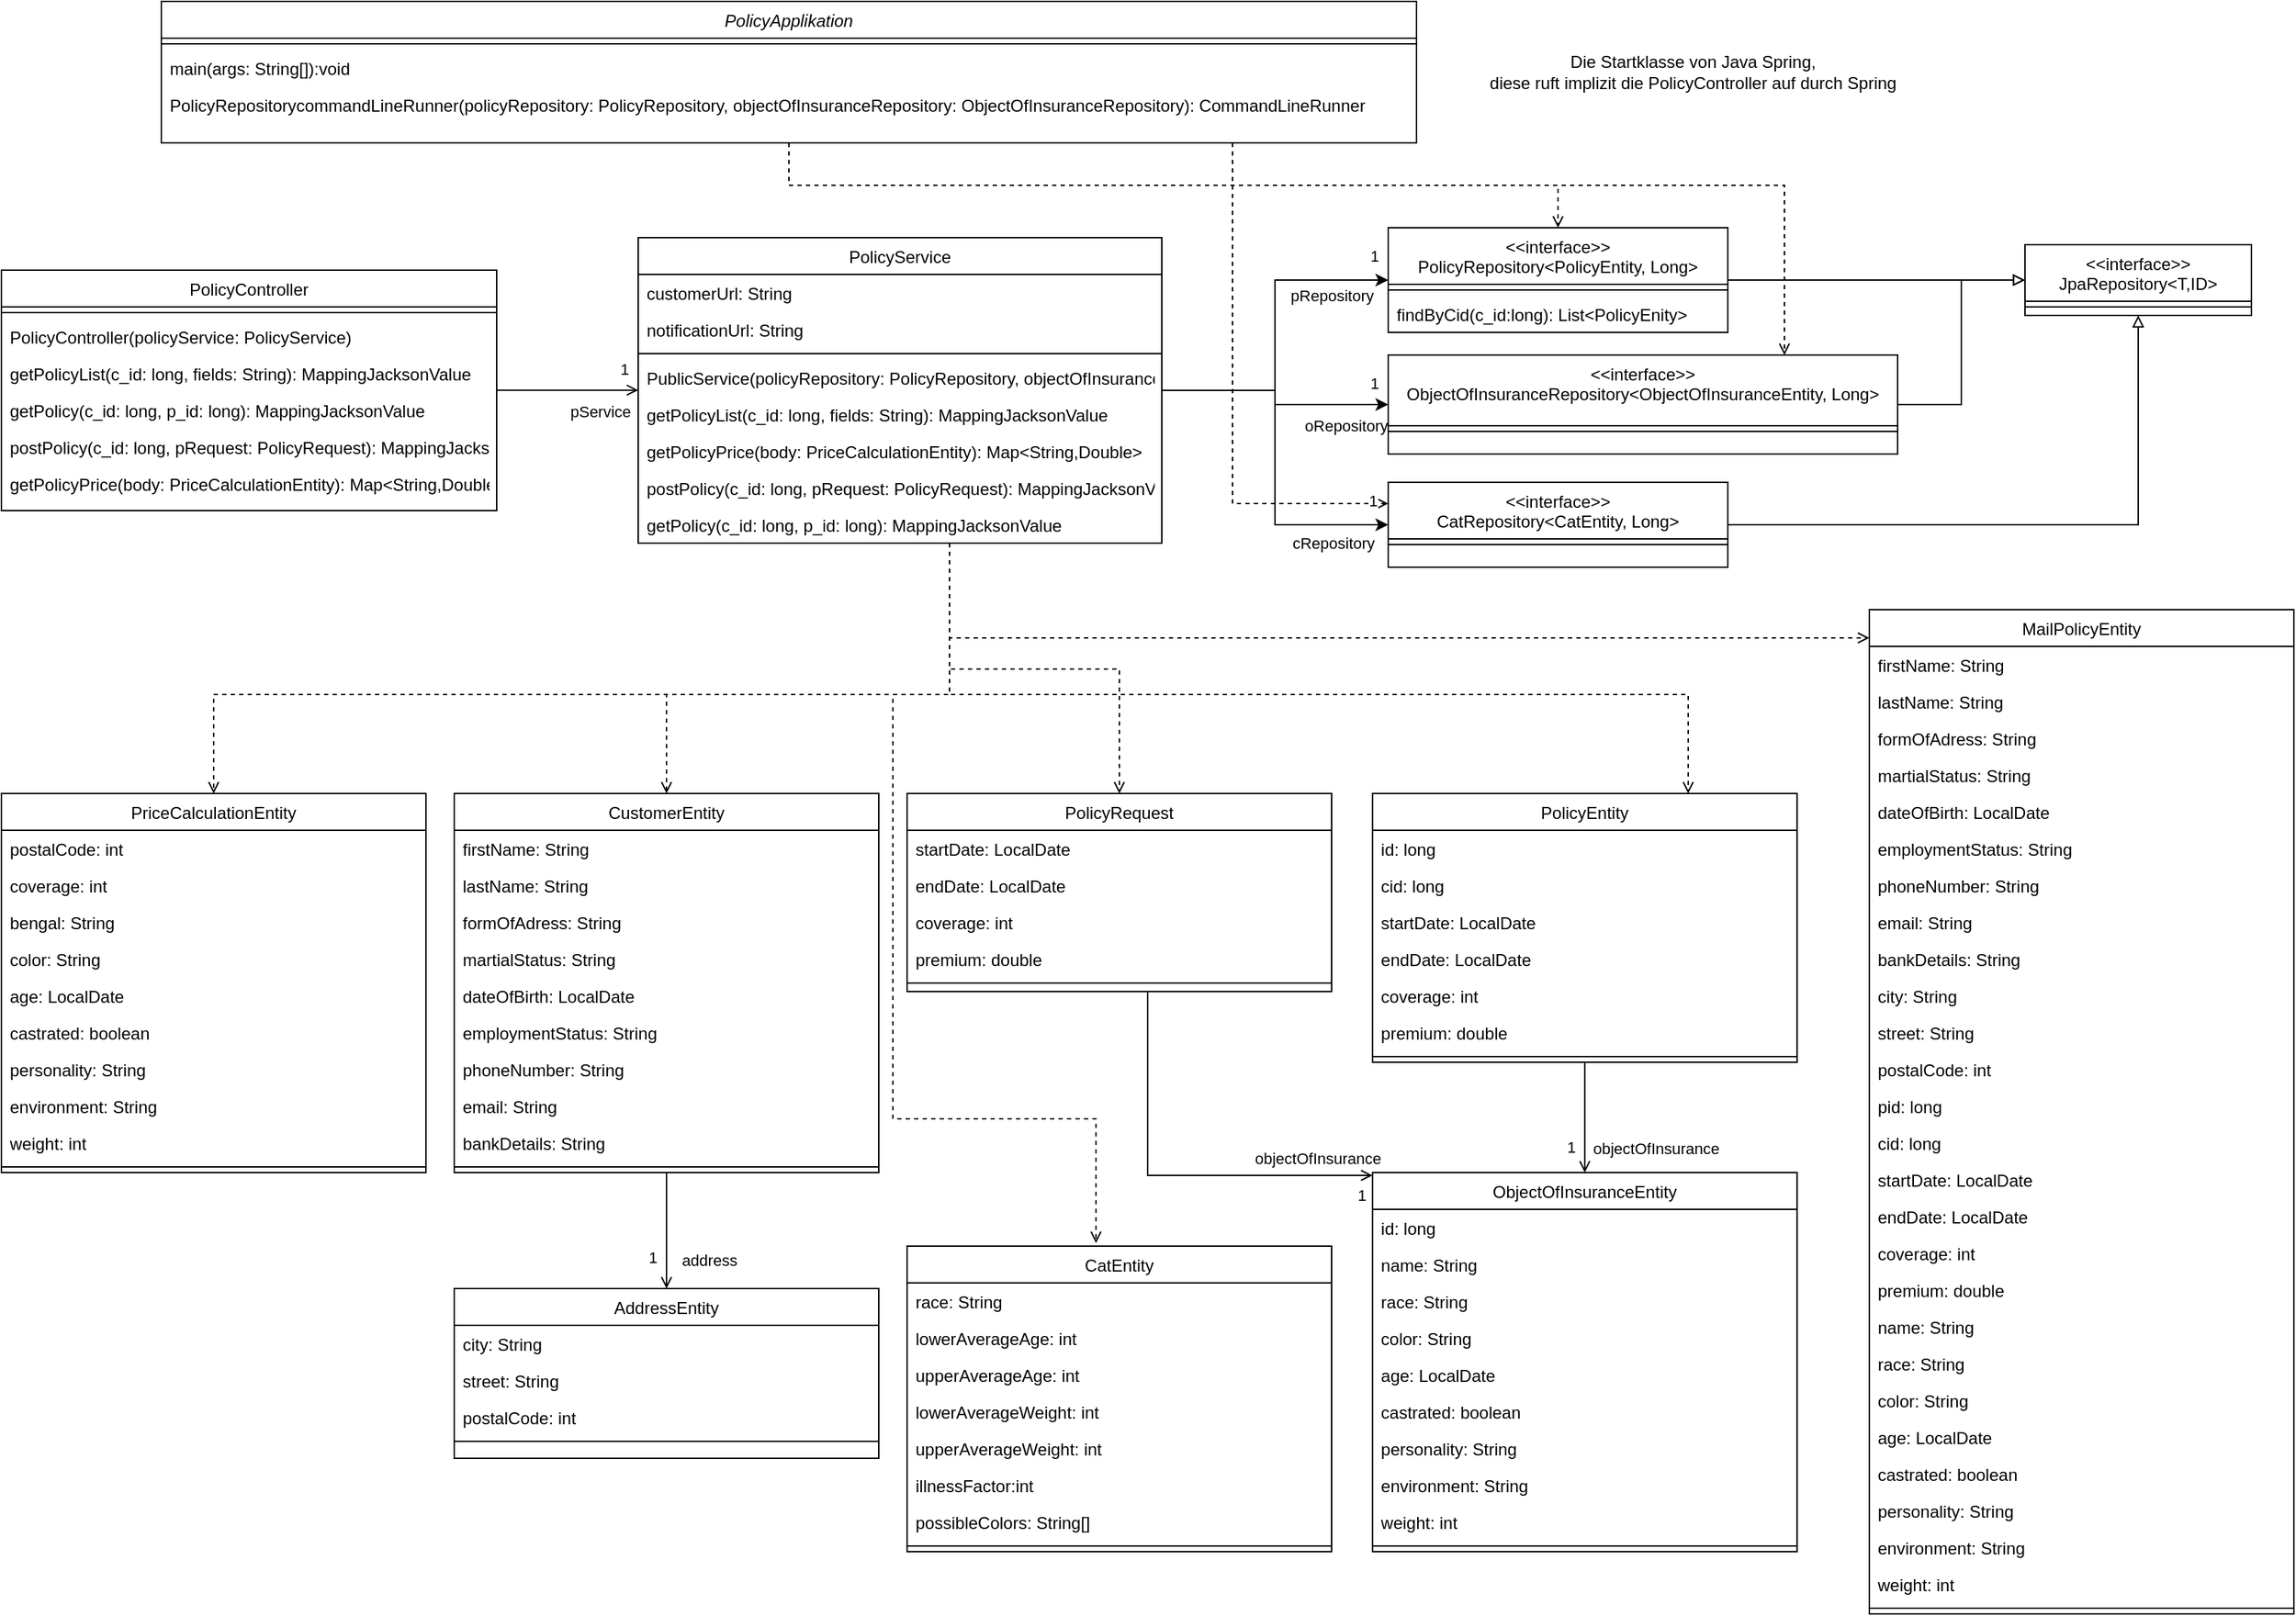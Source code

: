 <mxfile version="20.8.10" type="device"><diagram id="C5RBs43oDa-KdzZeNtuy" name="Page-1"><mxGraphModel dx="1717" dy="985" grid="1" gridSize="10" guides="1" tooltips="1" connect="1" arrows="1" fold="1" page="1" pageScale="1" pageWidth="827" pageHeight="1169" math="0" shadow="0"><root><mxCell id="WIyWlLk6GJQsqaUBKTNV-0"/><mxCell id="WIyWlLk6GJQsqaUBKTNV-1" parent="WIyWlLk6GJQsqaUBKTNV-0"/><mxCell id="p7qzzRxQOkhRnO4udf_u-164" style="edgeStyle=orthogonalEdgeStyle;rounded=0;orthogonalLoop=1;jettySize=auto;html=1;dashed=1;endArrow=open;endFill=0;" parent="WIyWlLk6GJQsqaUBKTNV-1" source="zkfFHV4jXpPFQw0GAbJ--0" target="p7qzzRxQOkhRnO4udf_u-22" edge="1"><mxGeometry relative="1" as="geometry"/></mxCell><mxCell id="p7qzzRxQOkhRnO4udf_u-165" style="edgeStyle=orthogonalEdgeStyle;rounded=0;orthogonalLoop=1;jettySize=auto;html=1;dashed=1;endArrow=open;endFill=0;" parent="WIyWlLk6GJQsqaUBKTNV-1" source="zkfFHV4jXpPFQw0GAbJ--0" target="p7qzzRxQOkhRnO4udf_u-16" edge="1"><mxGeometry relative="1" as="geometry"><Array as="points"><mxPoint x="567" y="150"/><mxPoint x="1270" y="150"/></Array></mxGeometry></mxCell><mxCell id="x8ETpZdFApsxFuRGsJkU-20" style="edgeStyle=orthogonalEdgeStyle;rounded=0;orthogonalLoop=1;jettySize=auto;html=1;entryX=0;entryY=0.25;entryDx=0;entryDy=0;dashed=1;endArrow=open;endFill=0;" edge="1" parent="WIyWlLk6GJQsqaUBKTNV-1" source="zkfFHV4jXpPFQw0GAbJ--0" target="x8ETpZdFApsxFuRGsJkU-0"><mxGeometry relative="1" as="geometry"><Array as="points"><mxPoint x="880" y="375"/></Array></mxGeometry></mxCell><mxCell id="zkfFHV4jXpPFQw0GAbJ--0" value="PolicyApplikation" style="swimlane;fontStyle=2;align=center;verticalAlign=top;childLayout=stackLayout;horizontal=1;startSize=26;horizontalStack=0;resizeParent=1;resizeLast=0;collapsible=1;marginBottom=0;rounded=0;shadow=0;strokeWidth=1;" parent="WIyWlLk6GJQsqaUBKTNV-1" vertex="1"><mxGeometry x="123" y="20" width="887" height="100" as="geometry"><mxRectangle x="230" y="140" width="160" height="26" as="alternateBounds"/></mxGeometry></mxCell><mxCell id="zkfFHV4jXpPFQw0GAbJ--4" value="" style="line;html=1;strokeWidth=1;align=left;verticalAlign=middle;spacingTop=-1;spacingLeft=3;spacingRight=3;rotatable=0;labelPosition=right;points=[];portConstraint=eastwest;" parent="zkfFHV4jXpPFQw0GAbJ--0" vertex="1"><mxGeometry y="26" width="887" height="8" as="geometry"/></mxCell><mxCell id="zkfFHV4jXpPFQw0GAbJ--5" value="main(args: String[]):void" style="text;align=left;verticalAlign=top;spacingLeft=4;spacingRight=4;overflow=hidden;rotatable=0;points=[[0,0.5],[1,0.5]];portConstraint=eastwest;" parent="zkfFHV4jXpPFQw0GAbJ--0" vertex="1"><mxGeometry y="34" width="887" height="26" as="geometry"/></mxCell><mxCell id="p7qzzRxQOkhRnO4udf_u-0" value="PolicyRepositorycommandLineRunner(policyRepository: PolicyRepository, objectOfInsuranceRepository: ObjectOfInsuranceRepository): CommandLineRunner" style="text;align=left;verticalAlign=top;spacingLeft=4;spacingRight=4;overflow=hidden;rotatable=0;points=[[0,0.5],[1,0.5]];portConstraint=eastwest;" parent="zkfFHV4jXpPFQw0GAbJ--0" vertex="1"><mxGeometry y="60" width="887" height="26" as="geometry"/></mxCell><mxCell id="p7qzzRxQOkhRnO4udf_u-10" style="edgeStyle=orthogonalEdgeStyle;rounded=0;orthogonalLoop=1;jettySize=auto;html=1;entryX=0;entryY=0.5;entryDx=0;entryDy=0;endArrow=open;endFill=0;" parent="WIyWlLk6GJQsqaUBKTNV-1" edge="1"><mxGeometry relative="1" as="geometry"><mxPoint x="360" y="294.86" as="sourcePoint"/><mxPoint x="460" y="294.86" as="targetPoint"/></mxGeometry></mxCell><mxCell id="p7qzzRxQOkhRnO4udf_u-11" value="1" style="edgeLabel;html=1;align=center;verticalAlign=middle;resizable=0;points=[];" parent="p7qzzRxQOkhRnO4udf_u-10" vertex="1" connectable="0"><mxGeometry x="0.76" y="1" relative="1" as="geometry"><mxPoint x="2" y="-14" as="offset"/></mxGeometry></mxCell><mxCell id="p7qzzRxQOkhRnO4udf_u-13" value="pService" style="edgeLabel;html=1;align=center;verticalAlign=middle;resizable=0;points=[];" parent="p7qzzRxQOkhRnO4udf_u-10" vertex="1" connectable="0"><mxGeometry x="-0.19" y="2" relative="1" as="geometry"><mxPoint x="32" y="17" as="offset"/></mxGeometry></mxCell><mxCell id="zkfFHV4jXpPFQw0GAbJ--17" value="PolicyController" style="swimlane;fontStyle=0;align=center;verticalAlign=top;childLayout=stackLayout;horizontal=1;startSize=26;horizontalStack=0;resizeParent=1;resizeLast=0;collapsible=1;marginBottom=0;rounded=0;shadow=0;strokeWidth=1;" parent="WIyWlLk6GJQsqaUBKTNV-1" vertex="1"><mxGeometry x="10" y="210" width="350" height="170" as="geometry"><mxRectangle x="550" y="140" width="160" height="26" as="alternateBounds"/></mxGeometry></mxCell><mxCell id="zkfFHV4jXpPFQw0GAbJ--23" value="" style="line;html=1;strokeWidth=1;align=left;verticalAlign=middle;spacingTop=-1;spacingLeft=3;spacingRight=3;rotatable=0;labelPosition=right;points=[];portConstraint=eastwest;" parent="zkfFHV4jXpPFQw0GAbJ--17" vertex="1"><mxGeometry y="26" width="350" height="8" as="geometry"/></mxCell><mxCell id="zkfFHV4jXpPFQw0GAbJ--24" value="PolicyController(policyService: PolicyService)" style="text;align=left;verticalAlign=top;spacingLeft=4;spacingRight=4;overflow=hidden;rotatable=0;points=[[0,0.5],[1,0.5]];portConstraint=eastwest;" parent="zkfFHV4jXpPFQw0GAbJ--17" vertex="1"><mxGeometry y="34" width="350" height="26" as="geometry"/></mxCell><mxCell id="zkfFHV4jXpPFQw0GAbJ--25" value="getPolicyList(c_id: long, fields: String): MappingJacksonValue" style="text;align=left;verticalAlign=top;spacingLeft=4;spacingRight=4;overflow=hidden;rotatable=0;points=[[0,0.5],[1,0.5]];portConstraint=eastwest;" parent="zkfFHV4jXpPFQw0GAbJ--17" vertex="1"><mxGeometry y="60" width="350" height="26" as="geometry"/></mxCell><mxCell id="p7qzzRxQOkhRnO4udf_u-7" value="getPolicy(c_id: long, p_id: long): MappingJacksonValue" style="text;align=left;verticalAlign=top;spacingLeft=4;spacingRight=4;overflow=hidden;rotatable=0;points=[[0,0.5],[1,0.5]];portConstraint=eastwest;" parent="zkfFHV4jXpPFQw0GAbJ--17" vertex="1"><mxGeometry y="86" width="350" height="26" as="geometry"/></mxCell><mxCell id="p7qzzRxQOkhRnO4udf_u-8" value="postPolicy(c_id: long, pRequest: PolicyRequest): MappingJacksonValue" style="text;align=left;verticalAlign=top;spacingLeft=4;spacingRight=4;overflow=hidden;rotatable=0;points=[[0,0.5],[1,0.5]];portConstraint=eastwest;" parent="zkfFHV4jXpPFQw0GAbJ--17" vertex="1"><mxGeometry y="112" width="350" height="26" as="geometry"/></mxCell><mxCell id="p7qzzRxQOkhRnO4udf_u-9" value="getPolicyPrice(body: PriceCalculationEntity): Map&lt;String,Double&gt;" style="text;align=left;verticalAlign=top;spacingLeft=4;spacingRight=4;overflow=hidden;rotatable=0;points=[[0,0.5],[1,0.5]];portConstraint=eastwest;" parent="zkfFHV4jXpPFQw0GAbJ--17" vertex="1"><mxGeometry y="138" width="350" height="26" as="geometry"/></mxCell><mxCell id="p7qzzRxQOkhRnO4udf_u-1" value="Die Startklasse von Java Spring, &lt;br&gt;diese ruft implizit die PolicyController auf durch Spring&lt;br&gt;" style="text;html=1;align=center;verticalAlign=middle;resizable=0;points=[];autosize=1;strokeColor=none;fillColor=none;" parent="WIyWlLk6GJQsqaUBKTNV-1" vertex="1"><mxGeometry x="1050" y="50" width="310" height="40" as="geometry"/></mxCell><mxCell id="p7qzzRxQOkhRnO4udf_u-29" style="edgeStyle=orthogonalEdgeStyle;rounded=0;orthogonalLoop=1;jettySize=auto;html=1;" parent="WIyWlLk6GJQsqaUBKTNV-1" source="p7qzzRxQOkhRnO4udf_u-2" target="p7qzzRxQOkhRnO4udf_u-16" edge="1"><mxGeometry relative="1" as="geometry"/></mxCell><mxCell id="p7qzzRxQOkhRnO4udf_u-35" value="oRepository" style="edgeLabel;html=1;align=center;verticalAlign=middle;resizable=0;points=[];" parent="p7qzzRxQOkhRnO4udf_u-29" vertex="1" connectable="0"><mxGeometry x="0.409" y="1" relative="1" as="geometry"><mxPoint x="20" y="16" as="offset"/></mxGeometry></mxCell><mxCell id="p7qzzRxQOkhRnO4udf_u-36" value="1" style="edgeLabel;html=1;align=center;verticalAlign=middle;resizable=0;points=[];" parent="p7qzzRxQOkhRnO4udf_u-29" vertex="1" connectable="0"><mxGeometry x="0.691" y="2" relative="1" as="geometry"><mxPoint x="16" y="-13" as="offset"/></mxGeometry></mxCell><mxCell id="p7qzzRxQOkhRnO4udf_u-155" style="edgeStyle=orthogonalEdgeStyle;rounded=0;orthogonalLoop=1;jettySize=auto;html=1;endArrow=open;endFill=0;dashed=1;" parent="WIyWlLk6GJQsqaUBKTNV-1" source="p7qzzRxQOkhRnO4udf_u-2" target="p7qzzRxQOkhRnO4udf_u-130" edge="1"><mxGeometry relative="1" as="geometry"><Array as="points"><mxPoint x="680" y="510"/><mxPoint x="160" y="510"/></Array><mxPoint x="680" y="443" as="sourcePoint"/></mxGeometry></mxCell><mxCell id="p7qzzRxQOkhRnO4udf_u-156" style="edgeStyle=orthogonalEdgeStyle;rounded=0;orthogonalLoop=1;jettySize=auto;html=1;dashed=1;endArrow=open;endFill=0;" parent="WIyWlLk6GJQsqaUBKTNV-1" source="p7qzzRxQOkhRnO4udf_u-2" target="p7qzzRxQOkhRnO4udf_u-57" edge="1"><mxGeometry relative="1" as="geometry"><mxPoint x="645" y="443" as="sourcePoint"/><Array as="points"><mxPoint x="680" y="510"/><mxPoint x="480" y="510"/></Array></mxGeometry></mxCell><mxCell id="p7qzzRxQOkhRnO4udf_u-157" style="edgeStyle=orthogonalEdgeStyle;rounded=0;orthogonalLoop=1;jettySize=auto;html=1;dashed=1;endArrow=open;endFill=0;" parent="WIyWlLk6GJQsqaUBKTNV-1" source="p7qzzRxQOkhRnO4udf_u-2" target="p7qzzRxQOkhRnO4udf_u-119" edge="1"><mxGeometry relative="1" as="geometry"><mxPoint x="645" y="443" as="sourcePoint"/><Array as="points"><mxPoint x="680" y="492"/><mxPoint x="800" y="492"/></Array></mxGeometry></mxCell><mxCell id="p7qzzRxQOkhRnO4udf_u-158" style="edgeStyle=orthogonalEdgeStyle;rounded=0;orthogonalLoop=1;jettySize=auto;html=1;dashed=1;endArrow=open;endFill=0;" parent="WIyWlLk6GJQsqaUBKTNV-1" source="p7qzzRxQOkhRnO4udf_u-2" target="p7qzzRxQOkhRnO4udf_u-104" edge="1"><mxGeometry relative="1" as="geometry"><Array as="points"><mxPoint x="680" y="510"/><mxPoint x="1202" y="510"/></Array><mxPoint x="680" y="443" as="sourcePoint"/></mxGeometry></mxCell><mxCell id="p7qzzRxQOkhRnO4udf_u-159" style="edgeStyle=orthogonalEdgeStyle;rounded=0;orthogonalLoop=1;jettySize=auto;html=1;dashed=1;endArrow=open;endFill=0;" parent="WIyWlLk6GJQsqaUBKTNV-1" source="p7qzzRxQOkhRnO4udf_u-2" target="p7qzzRxQOkhRnO4udf_u-72" edge="1"><mxGeometry relative="1" as="geometry"><Array as="points"><mxPoint x="680" y="470"/></Array><mxPoint x="680" y="443" as="sourcePoint"/></mxGeometry></mxCell><mxCell id="x8ETpZdFApsxFuRGsJkU-3" style="edgeStyle=orthogonalEdgeStyle;rounded=0;orthogonalLoop=1;jettySize=auto;html=1;" edge="1" parent="WIyWlLk6GJQsqaUBKTNV-1" source="p7qzzRxQOkhRnO4udf_u-2" target="x8ETpZdFApsxFuRGsJkU-0"><mxGeometry relative="1" as="geometry"/></mxCell><mxCell id="x8ETpZdFApsxFuRGsJkU-4" value="1" style="edgeLabel;html=1;align=center;verticalAlign=middle;resizable=0;points=[];" vertex="1" connectable="0" parent="x8ETpZdFApsxFuRGsJkU-3"><mxGeometry x="0.859" y="1" relative="1" as="geometry"><mxPoint x="7" y="-16" as="offset"/></mxGeometry></mxCell><mxCell id="x8ETpZdFApsxFuRGsJkU-5" value="cRepository" style="edgeLabel;html=1;align=center;verticalAlign=middle;resizable=0;points=[];" vertex="1" connectable="0" parent="x8ETpZdFApsxFuRGsJkU-3"><mxGeometry x="0.807" relative="1" as="geometry"><mxPoint x="-15" y="13" as="offset"/></mxGeometry></mxCell><mxCell id="x8ETpZdFApsxFuRGsJkU-19" style="edgeStyle=orthogonalEdgeStyle;rounded=0;orthogonalLoop=1;jettySize=auto;html=1;endArrow=open;endFill=0;dashed=1;entryX=0.445;entryY=-0.01;entryDx=0;entryDy=0;entryPerimeter=0;" edge="1" parent="WIyWlLk6GJQsqaUBKTNV-1" source="p7qzzRxQOkhRnO4udf_u-2" target="x8ETpZdFApsxFuRGsJkU-7"><mxGeometry relative="1" as="geometry"><Array as="points"><mxPoint x="680" y="510"/><mxPoint x="640" y="510"/><mxPoint x="640" y="810"/><mxPoint x="783" y="810"/></Array></mxGeometry></mxCell><mxCell id="p7qzzRxQOkhRnO4udf_u-2" value="PolicyService" style="swimlane;fontStyle=0;align=center;verticalAlign=top;childLayout=stackLayout;horizontal=1;startSize=26;horizontalStack=0;resizeParent=1;resizeLast=0;collapsible=1;marginBottom=0;rounded=0;shadow=0;strokeWidth=1;" parent="WIyWlLk6GJQsqaUBKTNV-1" vertex="1"><mxGeometry x="460" y="187" width="370" height="216" as="geometry"><mxRectangle x="550" y="140" width="160" height="26" as="alternateBounds"/></mxGeometry></mxCell><mxCell id="p7qzzRxQOkhRnO4udf_u-14" value="customerUrl: String" style="text;align=left;verticalAlign=top;spacingLeft=4;spacingRight=4;overflow=hidden;rotatable=0;points=[[0,0.5],[1,0.5]];portConstraint=eastwest;" parent="p7qzzRxQOkhRnO4udf_u-2" vertex="1"><mxGeometry y="26" width="370" height="26" as="geometry"/></mxCell><mxCell id="p7qzzRxQOkhRnO4udf_u-15" value="notificationUrl: String" style="text;align=left;verticalAlign=top;spacingLeft=4;spacingRight=4;overflow=hidden;rotatable=0;points=[[0,0.5],[1,0.5]];portConstraint=eastwest;" parent="p7qzzRxQOkhRnO4udf_u-2" vertex="1"><mxGeometry y="52" width="370" height="26" as="geometry"/></mxCell><mxCell id="p7qzzRxQOkhRnO4udf_u-3" value="" style="line;html=1;strokeWidth=1;align=left;verticalAlign=middle;spacingTop=-1;spacingLeft=3;spacingRight=3;rotatable=0;labelPosition=right;points=[];portConstraint=eastwest;" parent="p7qzzRxQOkhRnO4udf_u-2" vertex="1"><mxGeometry y="78" width="370" height="8" as="geometry"/></mxCell><mxCell id="p7qzzRxQOkhRnO4udf_u-4" value="PublicService(policyRepository: PolicyRepository, objectOfInsuranceRepository: ObjectOfInsuranceRepository)" style="text;align=left;verticalAlign=top;spacingLeft=4;spacingRight=4;overflow=hidden;rotatable=0;points=[[0,0.5],[1,0.5]];portConstraint=eastwest;" parent="p7qzzRxQOkhRnO4udf_u-2" vertex="1"><mxGeometry y="86" width="370" height="26" as="geometry"/></mxCell><mxCell id="p7qzzRxQOkhRnO4udf_u-43" value="getPolicyList(c_id: long, fields: String): MappingJacksonValue" style="text;align=left;verticalAlign=top;spacingLeft=4;spacingRight=4;overflow=hidden;rotatable=0;points=[[0,0.5],[1,0.5]];portConstraint=eastwest;" parent="p7qzzRxQOkhRnO4udf_u-2" vertex="1"><mxGeometry y="112" width="370" height="26" as="geometry"/></mxCell><mxCell id="p7qzzRxQOkhRnO4udf_u-46" value="getPolicyPrice(body: PriceCalculationEntity): Map&lt;String,Double&gt;" style="text;align=left;verticalAlign=top;spacingLeft=4;spacingRight=4;overflow=hidden;rotatable=0;points=[[0,0.5],[1,0.5]];portConstraint=eastwest;" parent="p7qzzRxQOkhRnO4udf_u-2" vertex="1"><mxGeometry y="138" width="370" height="26" as="geometry"/></mxCell><mxCell id="p7qzzRxQOkhRnO4udf_u-45" value="postPolicy(c_id: long, pRequest: PolicyRequest): MappingJacksonValue" style="text;align=left;verticalAlign=top;spacingLeft=4;spacingRight=4;overflow=hidden;rotatable=0;points=[[0,0.5],[1,0.5]];portConstraint=eastwest;" parent="p7qzzRxQOkhRnO4udf_u-2" vertex="1"><mxGeometry y="164" width="370" height="26" as="geometry"/></mxCell><mxCell id="p7qzzRxQOkhRnO4udf_u-44" value="getPolicy(c_id: long, p_id: long): MappingJacksonValue" style="text;align=left;verticalAlign=top;spacingLeft=4;spacingRight=4;overflow=hidden;rotatable=0;points=[[0,0.5],[1,0.5]];portConstraint=eastwest;" parent="p7qzzRxQOkhRnO4udf_u-2" vertex="1"><mxGeometry y="190" width="370" height="26" as="geometry"/></mxCell><mxCell id="p7qzzRxQOkhRnO4udf_u-34" style="edgeStyle=orthogonalEdgeStyle;rounded=0;orthogonalLoop=1;jettySize=auto;html=1;entryX=0;entryY=0.5;entryDx=0;entryDy=0;endArrow=block;endFill=0;" parent="WIyWlLk6GJQsqaUBKTNV-1" source="p7qzzRxQOkhRnO4udf_u-16" target="p7qzzRxQOkhRnO4udf_u-30" edge="1"><mxGeometry relative="1" as="geometry"/></mxCell><mxCell id="p7qzzRxQOkhRnO4udf_u-16" value="&lt;&lt;interface&gt;&gt;&#10;ObjectOfInsuranceRepository&lt;ObjectOfInsuranceEntity, Long&gt;" style="swimlane;fontStyle=0;align=center;verticalAlign=top;childLayout=stackLayout;horizontal=1;startSize=50;horizontalStack=0;resizeParent=1;resizeLast=0;collapsible=1;marginBottom=0;rounded=0;shadow=0;strokeWidth=1;" parent="WIyWlLk6GJQsqaUBKTNV-1" vertex="1"><mxGeometry x="990" y="270" width="360" height="70" as="geometry"><mxRectangle x="550" y="140" width="160" height="26" as="alternateBounds"/></mxGeometry></mxCell><mxCell id="p7qzzRxQOkhRnO4udf_u-19" value="" style="line;html=1;strokeWidth=1;align=left;verticalAlign=middle;spacingTop=-1;spacingLeft=3;spacingRight=3;rotatable=0;labelPosition=right;points=[];portConstraint=eastwest;" parent="p7qzzRxQOkhRnO4udf_u-16" vertex="1"><mxGeometry y="50" width="360" height="8" as="geometry"/></mxCell><mxCell id="p7qzzRxQOkhRnO4udf_u-33" style="edgeStyle=orthogonalEdgeStyle;rounded=0;orthogonalLoop=1;jettySize=auto;html=1;endArrow=block;endFill=0;" parent="WIyWlLk6GJQsqaUBKTNV-1" source="p7qzzRxQOkhRnO4udf_u-22" target="p7qzzRxQOkhRnO4udf_u-30" edge="1"><mxGeometry relative="1" as="geometry"/></mxCell><mxCell id="p7qzzRxQOkhRnO4udf_u-22" value="&lt;&lt;interface&gt;&gt;&#10;PolicyRepository&lt;PolicyEntity, Long&gt;" style="swimlane;fontStyle=0;align=center;verticalAlign=top;childLayout=stackLayout;horizontal=1;startSize=40;horizontalStack=0;resizeParent=1;resizeLast=0;collapsible=1;marginBottom=0;rounded=0;shadow=0;strokeWidth=1;" parent="WIyWlLk6GJQsqaUBKTNV-1" vertex="1"><mxGeometry x="990" y="180" width="240" height="74" as="geometry"><mxRectangle x="550" y="140" width="160" height="26" as="alternateBounds"/></mxGeometry></mxCell><mxCell id="p7qzzRxQOkhRnO4udf_u-25" value="" style="line;html=1;strokeWidth=1;align=left;verticalAlign=middle;spacingTop=-1;spacingLeft=3;spacingRight=3;rotatable=0;labelPosition=right;points=[];portConstraint=eastwest;" parent="p7qzzRxQOkhRnO4udf_u-22" vertex="1"><mxGeometry y="40" width="240" height="8" as="geometry"/></mxCell><mxCell id="p7qzzRxQOkhRnO4udf_u-27" value="findByCid(c_id:long): List&lt;PolicyEnity&gt;" style="text;align=left;verticalAlign=top;spacingLeft=4;spacingRight=4;overflow=hidden;rotatable=0;points=[[0,0.5],[1,0.5]];portConstraint=eastwest;" parent="p7qzzRxQOkhRnO4udf_u-22" vertex="1"><mxGeometry y="48" width="240" height="26" as="geometry"/></mxCell><mxCell id="p7qzzRxQOkhRnO4udf_u-28" style="edgeStyle=orthogonalEdgeStyle;rounded=0;orthogonalLoop=1;jettySize=auto;html=1;" parent="WIyWlLk6GJQsqaUBKTNV-1" source="p7qzzRxQOkhRnO4udf_u-2" target="p7qzzRxQOkhRnO4udf_u-22" edge="1"><mxGeometry relative="1" as="geometry"><mxPoint x="990" y="127.0" as="targetPoint"/></mxGeometry></mxCell><mxCell id="p7qzzRxQOkhRnO4udf_u-37" value="pRepository" style="edgeLabel;html=1;align=center;verticalAlign=middle;resizable=0;points=[];" parent="p7qzzRxQOkhRnO4udf_u-28" vertex="1" connectable="0"><mxGeometry x="0.789" y="1" relative="1" as="geometry"><mxPoint x="-15" y="12" as="offset"/></mxGeometry></mxCell><mxCell id="p7qzzRxQOkhRnO4udf_u-38" value="1" style="edgeLabel;html=1;align=center;verticalAlign=middle;resizable=0;points=[];" parent="p7qzzRxQOkhRnO4udf_u-28" vertex="1" connectable="0"><mxGeometry x="0.842" relative="1" as="geometry"><mxPoint x="9" y="-17" as="offset"/></mxGeometry></mxCell><mxCell id="p7qzzRxQOkhRnO4udf_u-30" value="&lt;&lt;interface&gt;&gt;&#10;JpaRepository&lt;T,ID&gt;" style="swimlane;fontStyle=0;align=center;verticalAlign=top;childLayout=stackLayout;horizontal=1;startSize=40;horizontalStack=0;resizeParent=1;resizeLast=0;collapsible=1;marginBottom=0;rounded=0;shadow=0;strokeWidth=1;" parent="WIyWlLk6GJQsqaUBKTNV-1" vertex="1"><mxGeometry x="1440" y="192" width="160" height="50" as="geometry"><mxRectangle x="550" y="140" width="160" height="26" as="alternateBounds"/></mxGeometry></mxCell><mxCell id="p7qzzRxQOkhRnO4udf_u-31" value="" style="line;html=1;strokeWidth=1;align=left;verticalAlign=middle;spacingTop=-1;spacingLeft=3;spacingRight=3;rotatable=0;labelPosition=right;points=[];portConstraint=eastwest;" parent="p7qzzRxQOkhRnO4udf_u-30" vertex="1"><mxGeometry y="40" width="160" height="8" as="geometry"/></mxCell><mxCell id="p7qzzRxQOkhRnO4udf_u-47" value="AddressEntity" style="swimlane;fontStyle=0;align=center;verticalAlign=top;childLayout=stackLayout;horizontal=1;startSize=26;horizontalStack=0;resizeParent=1;resizeLast=0;collapsible=1;marginBottom=0;rounded=0;shadow=0;strokeWidth=1;" parent="WIyWlLk6GJQsqaUBKTNV-1" vertex="1"><mxGeometry x="330" y="930" width="300" height="120" as="geometry"><mxRectangle x="550" y="140" width="160" height="26" as="alternateBounds"/></mxGeometry></mxCell><mxCell id="p7qzzRxQOkhRnO4udf_u-48" value="city: String" style="text;align=left;verticalAlign=top;spacingLeft=4;spacingRight=4;overflow=hidden;rotatable=0;points=[[0,0.5],[1,0.5]];portConstraint=eastwest;" parent="p7qzzRxQOkhRnO4udf_u-47" vertex="1"><mxGeometry y="26" width="300" height="26" as="geometry"/></mxCell><mxCell id="p7qzzRxQOkhRnO4udf_u-49" value="street: String" style="text;align=left;verticalAlign=top;spacingLeft=4;spacingRight=4;overflow=hidden;rotatable=0;points=[[0,0.5],[1,0.5]];portConstraint=eastwest;" parent="p7qzzRxQOkhRnO4udf_u-47" vertex="1"><mxGeometry y="52" width="300" height="26" as="geometry"/></mxCell><mxCell id="p7qzzRxQOkhRnO4udf_u-56" value="postalCode: int" style="text;align=left;verticalAlign=top;spacingLeft=4;spacingRight=4;overflow=hidden;rotatable=0;points=[[0,0.5],[1,0.5]];portConstraint=eastwest;" parent="p7qzzRxQOkhRnO4udf_u-47" vertex="1"><mxGeometry y="78" width="300" height="26" as="geometry"/></mxCell><mxCell id="p7qzzRxQOkhRnO4udf_u-50" value="" style="line;html=1;strokeWidth=1;align=left;verticalAlign=middle;spacingTop=-1;spacingLeft=3;spacingRight=3;rotatable=0;labelPosition=right;points=[];portConstraint=eastwest;" parent="p7qzzRxQOkhRnO4udf_u-47" vertex="1"><mxGeometry y="104" width="300" height="8" as="geometry"/></mxCell><mxCell id="p7qzzRxQOkhRnO4udf_u-77" style="edgeStyle=orthogonalEdgeStyle;rounded=0;orthogonalLoop=1;jettySize=auto;html=1;endArrow=open;endFill=0;" parent="WIyWlLk6GJQsqaUBKTNV-1" source="p7qzzRxQOkhRnO4udf_u-57" target="p7qzzRxQOkhRnO4udf_u-47" edge="1"><mxGeometry relative="1" as="geometry"/></mxCell><mxCell id="p7qzzRxQOkhRnO4udf_u-78" value="1" style="edgeLabel;html=1;align=center;verticalAlign=middle;resizable=0;points=[];" parent="p7qzzRxQOkhRnO4udf_u-77" vertex="1" connectable="0"><mxGeometry x="0.796" relative="1" as="geometry"><mxPoint x="-10" y="-14" as="offset"/></mxGeometry></mxCell><mxCell id="p7qzzRxQOkhRnO4udf_u-79" value="address" style="edgeLabel;html=1;align=center;verticalAlign=middle;resizable=0;points=[];" parent="p7qzzRxQOkhRnO4udf_u-77" vertex="1" connectable="0"><mxGeometry x="0.727" relative="1" as="geometry"><mxPoint x="30" y="-9" as="offset"/></mxGeometry></mxCell><mxCell id="p7qzzRxQOkhRnO4udf_u-57" value="CustomerEntity" style="swimlane;fontStyle=0;align=center;verticalAlign=top;childLayout=stackLayout;horizontal=1;startSize=26;horizontalStack=0;resizeParent=1;resizeLast=0;collapsible=1;marginBottom=0;rounded=0;shadow=0;strokeWidth=1;" parent="WIyWlLk6GJQsqaUBKTNV-1" vertex="1"><mxGeometry x="330" y="580" width="300" height="268" as="geometry"><mxRectangle x="550" y="140" width="160" height="26" as="alternateBounds"/></mxGeometry></mxCell><mxCell id="p7qzzRxQOkhRnO4udf_u-58" value="firstName: String" style="text;align=left;verticalAlign=top;spacingLeft=4;spacingRight=4;overflow=hidden;rotatable=0;points=[[0,0.5],[1,0.5]];portConstraint=eastwest;" parent="p7qzzRxQOkhRnO4udf_u-57" vertex="1"><mxGeometry y="26" width="300" height="26" as="geometry"/></mxCell><mxCell id="p7qzzRxQOkhRnO4udf_u-59" value="lastName: String" style="text;align=left;verticalAlign=top;spacingLeft=4;spacingRight=4;overflow=hidden;rotatable=0;points=[[0,0.5],[1,0.5]];portConstraint=eastwest;" parent="p7qzzRxQOkhRnO4udf_u-57" vertex="1"><mxGeometry y="52" width="300" height="26" as="geometry"/></mxCell><mxCell id="p7qzzRxQOkhRnO4udf_u-60" value="formOfAdress: String" style="text;align=left;verticalAlign=top;spacingLeft=4;spacingRight=4;overflow=hidden;rotatable=0;points=[[0,0.5],[1,0.5]];portConstraint=eastwest;" parent="p7qzzRxQOkhRnO4udf_u-57" vertex="1"><mxGeometry y="78" width="300" height="26" as="geometry"/></mxCell><mxCell id="p7qzzRxQOkhRnO4udf_u-62" value="martialStatus: String" style="text;align=left;verticalAlign=top;spacingLeft=4;spacingRight=4;overflow=hidden;rotatable=0;points=[[0,0.5],[1,0.5]];portConstraint=eastwest;" parent="p7qzzRxQOkhRnO4udf_u-57" vertex="1"><mxGeometry y="104" width="300" height="26" as="geometry"/></mxCell><mxCell id="p7qzzRxQOkhRnO4udf_u-65" value="dateOfBirth: LocalDate" style="text;align=left;verticalAlign=top;spacingLeft=4;spacingRight=4;overflow=hidden;rotatable=0;points=[[0,0.5],[1,0.5]];portConstraint=eastwest;" parent="p7qzzRxQOkhRnO4udf_u-57" vertex="1"><mxGeometry y="130" width="300" height="26" as="geometry"/></mxCell><mxCell id="p7qzzRxQOkhRnO4udf_u-64" value="employmentStatus: String" style="text;align=left;verticalAlign=top;spacingLeft=4;spacingRight=4;overflow=hidden;rotatable=0;points=[[0,0.5],[1,0.5]];portConstraint=eastwest;" parent="p7qzzRxQOkhRnO4udf_u-57" vertex="1"><mxGeometry y="156" width="300" height="26" as="geometry"/></mxCell><mxCell id="p7qzzRxQOkhRnO4udf_u-63" value="phoneNumber: String" style="text;align=left;verticalAlign=top;spacingLeft=4;spacingRight=4;overflow=hidden;rotatable=0;points=[[0,0.5],[1,0.5]];portConstraint=eastwest;" parent="p7qzzRxQOkhRnO4udf_u-57" vertex="1"><mxGeometry y="182" width="300" height="26" as="geometry"/></mxCell><mxCell id="p7qzzRxQOkhRnO4udf_u-70" value="email: String" style="text;align=left;verticalAlign=top;spacingLeft=4;spacingRight=4;overflow=hidden;rotatable=0;points=[[0,0.5],[1,0.5]];portConstraint=eastwest;" parent="p7qzzRxQOkhRnO4udf_u-57" vertex="1"><mxGeometry y="208" width="300" height="26" as="geometry"/></mxCell><mxCell id="p7qzzRxQOkhRnO4udf_u-71" value="bankDetails: String" style="text;align=left;verticalAlign=top;spacingLeft=4;spacingRight=4;overflow=hidden;rotatable=0;points=[[0,0.5],[1,0.5]];portConstraint=eastwest;" parent="p7qzzRxQOkhRnO4udf_u-57" vertex="1"><mxGeometry y="234" width="300" height="26" as="geometry"/></mxCell><mxCell id="p7qzzRxQOkhRnO4udf_u-61" value="" style="line;html=1;strokeWidth=1;align=left;verticalAlign=middle;spacingTop=-1;spacingLeft=3;spacingRight=3;rotatable=0;labelPosition=right;points=[];portConstraint=eastwest;" parent="p7qzzRxQOkhRnO4udf_u-57" vertex="1"><mxGeometry y="260" width="300" height="8" as="geometry"/></mxCell><mxCell id="p7qzzRxQOkhRnO4udf_u-72" value="MailPolicyEntity" style="swimlane;fontStyle=0;align=center;verticalAlign=top;childLayout=stackLayout;horizontal=1;startSize=26;horizontalStack=0;resizeParent=1;resizeLast=0;collapsible=1;marginBottom=0;rounded=0;shadow=0;strokeWidth=1;" parent="WIyWlLk6GJQsqaUBKTNV-1" vertex="1"><mxGeometry x="1330" y="450" width="300" height="710" as="geometry"><mxRectangle x="550" y="140" width="160" height="26" as="alternateBounds"/></mxGeometry></mxCell><mxCell id="p7qzzRxQOkhRnO4udf_u-82" value="firstName: String" style="text;align=left;verticalAlign=top;spacingLeft=4;spacingRight=4;overflow=hidden;rotatable=0;points=[[0,0.5],[1,0.5]];portConstraint=eastwest;" parent="p7qzzRxQOkhRnO4udf_u-72" vertex="1"><mxGeometry y="26" width="300" height="26" as="geometry"/></mxCell><mxCell id="p7qzzRxQOkhRnO4udf_u-83" value="lastName: String" style="text;align=left;verticalAlign=top;spacingLeft=4;spacingRight=4;overflow=hidden;rotatable=0;points=[[0,0.5],[1,0.5]];portConstraint=eastwest;" parent="p7qzzRxQOkhRnO4udf_u-72" vertex="1"><mxGeometry y="52" width="300" height="26" as="geometry"/></mxCell><mxCell id="p7qzzRxQOkhRnO4udf_u-84" value="formOfAdress: String" style="text;align=left;verticalAlign=top;spacingLeft=4;spacingRight=4;overflow=hidden;rotatable=0;points=[[0,0.5],[1,0.5]];portConstraint=eastwest;" parent="p7qzzRxQOkhRnO4udf_u-72" vertex="1"><mxGeometry y="78" width="300" height="26" as="geometry"/></mxCell><mxCell id="p7qzzRxQOkhRnO4udf_u-85" value="martialStatus: String" style="text;align=left;verticalAlign=top;spacingLeft=4;spacingRight=4;overflow=hidden;rotatable=0;points=[[0,0.5],[1,0.5]];portConstraint=eastwest;" parent="p7qzzRxQOkhRnO4udf_u-72" vertex="1"><mxGeometry y="104" width="300" height="26" as="geometry"/></mxCell><mxCell id="p7qzzRxQOkhRnO4udf_u-86" value="dateOfBirth: LocalDate" style="text;align=left;verticalAlign=top;spacingLeft=4;spacingRight=4;overflow=hidden;rotatable=0;points=[[0,0.5],[1,0.5]];portConstraint=eastwest;" parent="p7qzzRxQOkhRnO4udf_u-72" vertex="1"><mxGeometry y="130" width="300" height="26" as="geometry"/></mxCell><mxCell id="p7qzzRxQOkhRnO4udf_u-87" value="employmentStatus: String" style="text;align=left;verticalAlign=top;spacingLeft=4;spacingRight=4;overflow=hidden;rotatable=0;points=[[0,0.5],[1,0.5]];portConstraint=eastwest;" parent="p7qzzRxQOkhRnO4udf_u-72" vertex="1"><mxGeometry y="156" width="300" height="26" as="geometry"/></mxCell><mxCell id="p7qzzRxQOkhRnO4udf_u-88" value="phoneNumber: String" style="text;align=left;verticalAlign=top;spacingLeft=4;spacingRight=4;overflow=hidden;rotatable=0;points=[[0,0.5],[1,0.5]];portConstraint=eastwest;" parent="p7qzzRxQOkhRnO4udf_u-72" vertex="1"><mxGeometry y="182" width="300" height="26" as="geometry"/></mxCell><mxCell id="p7qzzRxQOkhRnO4udf_u-89" value="email: String" style="text;align=left;verticalAlign=top;spacingLeft=4;spacingRight=4;overflow=hidden;rotatable=0;points=[[0,0.5],[1,0.5]];portConstraint=eastwest;" parent="p7qzzRxQOkhRnO4udf_u-72" vertex="1"><mxGeometry y="208" width="300" height="26" as="geometry"/></mxCell><mxCell id="p7qzzRxQOkhRnO4udf_u-90" value="bankDetails: String" style="text;align=left;verticalAlign=top;spacingLeft=4;spacingRight=4;overflow=hidden;rotatable=0;points=[[0,0.5],[1,0.5]];portConstraint=eastwest;" parent="p7qzzRxQOkhRnO4udf_u-72" vertex="1"><mxGeometry y="234" width="300" height="26" as="geometry"/></mxCell><mxCell id="p7qzzRxQOkhRnO4udf_u-73" value="city: String" style="text;align=left;verticalAlign=top;spacingLeft=4;spacingRight=4;overflow=hidden;rotatable=0;points=[[0,0.5],[1,0.5]];portConstraint=eastwest;" parent="p7qzzRxQOkhRnO4udf_u-72" vertex="1"><mxGeometry y="260" width="300" height="26" as="geometry"/></mxCell><mxCell id="p7qzzRxQOkhRnO4udf_u-91" value="street: String" style="text;align=left;verticalAlign=top;spacingLeft=4;spacingRight=4;overflow=hidden;rotatable=0;points=[[0,0.5],[1,0.5]];portConstraint=eastwest;" parent="p7qzzRxQOkhRnO4udf_u-72" vertex="1"><mxGeometry y="286" width="300" height="26" as="geometry"/></mxCell><mxCell id="p7qzzRxQOkhRnO4udf_u-92" value="postalCode: int" style="text;align=left;verticalAlign=top;spacingLeft=4;spacingRight=4;overflow=hidden;rotatable=0;points=[[0,0.5],[1,0.5]];portConstraint=eastwest;" parent="p7qzzRxQOkhRnO4udf_u-72" vertex="1"><mxGeometry y="312" width="300" height="26" as="geometry"/></mxCell><mxCell id="p7qzzRxQOkhRnO4udf_u-141" value="pid: long" style="text;align=left;verticalAlign=top;spacingLeft=4;spacingRight=4;overflow=hidden;rotatable=0;points=[[0,0.5],[1,0.5]];portConstraint=eastwest;" parent="p7qzzRxQOkhRnO4udf_u-72" vertex="1"><mxGeometry y="338" width="300" height="26" as="geometry"/></mxCell><mxCell id="p7qzzRxQOkhRnO4udf_u-142" value="cid: long" style="text;align=left;verticalAlign=top;spacingLeft=4;spacingRight=4;overflow=hidden;rotatable=0;points=[[0,0.5],[1,0.5]];portConstraint=eastwest;" parent="p7qzzRxQOkhRnO4udf_u-72" vertex="1"><mxGeometry y="364" width="300" height="26" as="geometry"/></mxCell><mxCell id="p7qzzRxQOkhRnO4udf_u-143" value="startDate: LocalDate" style="text;align=left;verticalAlign=top;spacingLeft=4;spacingRight=4;overflow=hidden;rotatable=0;points=[[0,0.5],[1,0.5]];portConstraint=eastwest;" parent="p7qzzRxQOkhRnO4udf_u-72" vertex="1"><mxGeometry y="390" width="300" height="26" as="geometry"/></mxCell><mxCell id="p7qzzRxQOkhRnO4udf_u-144" value="endDate: LocalDate" style="text;align=left;verticalAlign=top;spacingLeft=4;spacingRight=4;overflow=hidden;rotatable=0;points=[[0,0.5],[1,0.5]];portConstraint=eastwest;" parent="p7qzzRxQOkhRnO4udf_u-72" vertex="1"><mxGeometry y="416" width="300" height="26" as="geometry"/></mxCell><mxCell id="p7qzzRxQOkhRnO4udf_u-145" value="coverage: int" style="text;align=left;verticalAlign=top;spacingLeft=4;spacingRight=4;overflow=hidden;rotatable=0;points=[[0,0.5],[1,0.5]];portConstraint=eastwest;" parent="p7qzzRxQOkhRnO4udf_u-72" vertex="1"><mxGeometry y="442" width="300" height="26" as="geometry"/></mxCell><mxCell id="p7qzzRxQOkhRnO4udf_u-146" value="premium: double" style="text;align=left;verticalAlign=top;spacingLeft=4;spacingRight=4;overflow=hidden;rotatable=0;points=[[0,0.5],[1,0.5]];portConstraint=eastwest;" parent="p7qzzRxQOkhRnO4udf_u-72" vertex="1"><mxGeometry y="468" width="300" height="26" as="geometry"/></mxCell><mxCell id="p7qzzRxQOkhRnO4udf_u-147" value="name: String" style="text;align=left;verticalAlign=top;spacingLeft=4;spacingRight=4;overflow=hidden;rotatable=0;points=[[0,0.5],[1,0.5]];portConstraint=eastwest;" parent="p7qzzRxQOkhRnO4udf_u-72" vertex="1"><mxGeometry y="494" width="300" height="26" as="geometry"/></mxCell><mxCell id="p7qzzRxQOkhRnO4udf_u-148" value="race: String" style="text;align=left;verticalAlign=top;spacingLeft=4;spacingRight=4;overflow=hidden;rotatable=0;points=[[0,0.5],[1,0.5]];portConstraint=eastwest;" parent="p7qzzRxQOkhRnO4udf_u-72" vertex="1"><mxGeometry y="520" width="300" height="26" as="geometry"/></mxCell><mxCell id="p7qzzRxQOkhRnO4udf_u-149" value="color: String" style="text;align=left;verticalAlign=top;spacingLeft=4;spacingRight=4;overflow=hidden;rotatable=0;points=[[0,0.5],[1,0.5]];portConstraint=eastwest;" parent="p7qzzRxQOkhRnO4udf_u-72" vertex="1"><mxGeometry y="546" width="300" height="26" as="geometry"/></mxCell><mxCell id="p7qzzRxQOkhRnO4udf_u-150" value="age: LocalDate" style="text;align=left;verticalAlign=top;spacingLeft=4;spacingRight=4;overflow=hidden;rotatable=0;points=[[0,0.5],[1,0.5]];portConstraint=eastwest;" parent="p7qzzRxQOkhRnO4udf_u-72" vertex="1"><mxGeometry y="572" width="300" height="26" as="geometry"/></mxCell><mxCell id="p7qzzRxQOkhRnO4udf_u-151" value="castrated: boolean" style="text;align=left;verticalAlign=top;spacingLeft=4;spacingRight=4;overflow=hidden;rotatable=0;points=[[0,0.5],[1,0.5]];portConstraint=eastwest;" parent="p7qzzRxQOkhRnO4udf_u-72" vertex="1"><mxGeometry y="598" width="300" height="26" as="geometry"/></mxCell><mxCell id="p7qzzRxQOkhRnO4udf_u-152" value="personality: String" style="text;align=left;verticalAlign=top;spacingLeft=4;spacingRight=4;overflow=hidden;rotatable=0;points=[[0,0.5],[1,0.5]];portConstraint=eastwest;" parent="p7qzzRxQOkhRnO4udf_u-72" vertex="1"><mxGeometry y="624" width="300" height="26" as="geometry"/></mxCell><mxCell id="p7qzzRxQOkhRnO4udf_u-153" value="environment: String" style="text;align=left;verticalAlign=top;spacingLeft=4;spacingRight=4;overflow=hidden;rotatable=0;points=[[0,0.5],[1,0.5]];portConstraint=eastwest;" parent="p7qzzRxQOkhRnO4udf_u-72" vertex="1"><mxGeometry y="650" width="300" height="26" as="geometry"/></mxCell><mxCell id="p7qzzRxQOkhRnO4udf_u-154" value="weight: int" style="text;align=left;verticalAlign=top;spacingLeft=4;spacingRight=4;overflow=hidden;rotatable=0;points=[[0,0.5],[1,0.5]];portConstraint=eastwest;" parent="p7qzzRxQOkhRnO4udf_u-72" vertex="1"><mxGeometry y="676" width="300" height="26" as="geometry"/></mxCell><mxCell id="p7qzzRxQOkhRnO4udf_u-76" value="" style="line;html=1;strokeWidth=1;align=left;verticalAlign=middle;spacingTop=-1;spacingLeft=3;spacingRight=3;rotatable=0;labelPosition=right;points=[];portConstraint=eastwest;" parent="p7qzzRxQOkhRnO4udf_u-72" vertex="1"><mxGeometry y="702" width="300" height="8" as="geometry"/></mxCell><mxCell id="p7qzzRxQOkhRnO4udf_u-93" value="ObjectOfInsuranceEntity" style="swimlane;fontStyle=0;align=center;verticalAlign=top;childLayout=stackLayout;horizontal=1;startSize=26;horizontalStack=0;resizeParent=1;resizeLast=0;collapsible=1;marginBottom=0;rounded=0;shadow=0;strokeWidth=1;" parent="WIyWlLk6GJQsqaUBKTNV-1" vertex="1"><mxGeometry x="978.92" y="848" width="300" height="268" as="geometry"><mxRectangle x="550" y="140" width="160" height="26" as="alternateBounds"/></mxGeometry></mxCell><mxCell id="p7qzzRxQOkhRnO4udf_u-94" value="id: long" style="text;align=left;verticalAlign=top;spacingLeft=4;spacingRight=4;overflow=hidden;rotatable=0;points=[[0,0.5],[1,0.5]];portConstraint=eastwest;" parent="p7qzzRxQOkhRnO4udf_u-93" vertex="1"><mxGeometry y="26" width="300" height="26" as="geometry"/></mxCell><mxCell id="p7qzzRxQOkhRnO4udf_u-95" value="name: String" style="text;align=left;verticalAlign=top;spacingLeft=4;spacingRight=4;overflow=hidden;rotatable=0;points=[[0,0.5],[1,0.5]];portConstraint=eastwest;" parent="p7qzzRxQOkhRnO4udf_u-93" vertex="1"><mxGeometry y="52" width="300" height="26" as="geometry"/></mxCell><mxCell id="p7qzzRxQOkhRnO4udf_u-96" value="race: String" style="text;align=left;verticalAlign=top;spacingLeft=4;spacingRight=4;overflow=hidden;rotatable=0;points=[[0,0.5],[1,0.5]];portConstraint=eastwest;" parent="p7qzzRxQOkhRnO4udf_u-93" vertex="1"><mxGeometry y="78" width="300" height="26" as="geometry"/></mxCell><mxCell id="p7qzzRxQOkhRnO4udf_u-97" value="color: String" style="text;align=left;verticalAlign=top;spacingLeft=4;spacingRight=4;overflow=hidden;rotatable=0;points=[[0,0.5],[1,0.5]];portConstraint=eastwest;" parent="p7qzzRxQOkhRnO4udf_u-93" vertex="1"><mxGeometry y="104" width="300" height="26" as="geometry"/></mxCell><mxCell id="p7qzzRxQOkhRnO4udf_u-98" value="age: LocalDate" style="text;align=left;verticalAlign=top;spacingLeft=4;spacingRight=4;overflow=hidden;rotatable=0;points=[[0,0.5],[1,0.5]];portConstraint=eastwest;" parent="p7qzzRxQOkhRnO4udf_u-93" vertex="1"><mxGeometry y="130" width="300" height="26" as="geometry"/></mxCell><mxCell id="p7qzzRxQOkhRnO4udf_u-99" value="castrated: boolean" style="text;align=left;verticalAlign=top;spacingLeft=4;spacingRight=4;overflow=hidden;rotatable=0;points=[[0,0.5],[1,0.5]];portConstraint=eastwest;" parent="p7qzzRxQOkhRnO4udf_u-93" vertex="1"><mxGeometry y="156" width="300" height="26" as="geometry"/></mxCell><mxCell id="p7qzzRxQOkhRnO4udf_u-100" value="personality: String" style="text;align=left;verticalAlign=top;spacingLeft=4;spacingRight=4;overflow=hidden;rotatable=0;points=[[0,0.5],[1,0.5]];portConstraint=eastwest;" parent="p7qzzRxQOkhRnO4udf_u-93" vertex="1"><mxGeometry y="182" width="300" height="26" as="geometry"/></mxCell><mxCell id="p7qzzRxQOkhRnO4udf_u-101" value="environment: String" style="text;align=left;verticalAlign=top;spacingLeft=4;spacingRight=4;overflow=hidden;rotatable=0;points=[[0,0.5],[1,0.5]];portConstraint=eastwest;" parent="p7qzzRxQOkhRnO4udf_u-93" vertex="1"><mxGeometry y="208" width="300" height="26" as="geometry"/></mxCell><mxCell id="p7qzzRxQOkhRnO4udf_u-102" value="weight: int" style="text;align=left;verticalAlign=top;spacingLeft=4;spacingRight=4;overflow=hidden;rotatable=0;points=[[0,0.5],[1,0.5]];portConstraint=eastwest;" parent="p7qzzRxQOkhRnO4udf_u-93" vertex="1"><mxGeometry y="234" width="300" height="26" as="geometry"/></mxCell><mxCell id="p7qzzRxQOkhRnO4udf_u-103" value="" style="line;html=1;strokeWidth=1;align=left;verticalAlign=middle;spacingTop=-1;spacingLeft=3;spacingRight=3;rotatable=0;labelPosition=right;points=[];portConstraint=eastwest;" parent="p7qzzRxQOkhRnO4udf_u-93" vertex="1"><mxGeometry y="260" width="300" height="8" as="geometry"/></mxCell><mxCell id="p7qzzRxQOkhRnO4udf_u-116" style="edgeStyle=orthogonalEdgeStyle;rounded=0;orthogonalLoop=1;jettySize=auto;html=1;endArrow=open;endFill=0;" parent="WIyWlLk6GJQsqaUBKTNV-1" source="p7qzzRxQOkhRnO4udf_u-104" target="p7qzzRxQOkhRnO4udf_u-93" edge="1"><mxGeometry relative="1" as="geometry"><Array as="points"><mxPoint x="1128.92" y="830"/><mxPoint x="1128.92" y="830"/></Array></mxGeometry></mxCell><mxCell id="p7qzzRxQOkhRnO4udf_u-117" value="1" style="edgeLabel;html=1;align=center;verticalAlign=middle;resizable=0;points=[];" parent="p7qzzRxQOkhRnO4udf_u-116" vertex="1" connectable="0"><mxGeometry x="0.685" relative="1" as="geometry"><mxPoint x="-10" y="-6" as="offset"/></mxGeometry></mxCell><mxCell id="p7qzzRxQOkhRnO4udf_u-118" value="objectOfInsurance" style="edgeLabel;html=1;align=center;verticalAlign=middle;resizable=0;points=[];" parent="p7qzzRxQOkhRnO4udf_u-116" vertex="1" connectable="0"><mxGeometry x="0.703" y="-1" relative="1" as="geometry"><mxPoint x="51" y="-6" as="offset"/></mxGeometry></mxCell><mxCell id="p7qzzRxQOkhRnO4udf_u-104" value="PolicyEntity" style="swimlane;fontStyle=0;align=center;verticalAlign=top;childLayout=stackLayout;horizontal=1;startSize=26;horizontalStack=0;resizeParent=1;resizeLast=0;collapsible=1;marginBottom=0;rounded=0;shadow=0;strokeWidth=1;" parent="WIyWlLk6GJQsqaUBKTNV-1" vertex="1"><mxGeometry x="978.92" y="580" width="300" height="190" as="geometry"><mxRectangle x="550" y="140" width="160" height="26" as="alternateBounds"/></mxGeometry></mxCell><mxCell id="p7qzzRxQOkhRnO4udf_u-105" value="id: long" style="text;align=left;verticalAlign=top;spacingLeft=4;spacingRight=4;overflow=hidden;rotatable=0;points=[[0,0.5],[1,0.5]];portConstraint=eastwest;" parent="p7qzzRxQOkhRnO4udf_u-104" vertex="1"><mxGeometry y="26" width="300" height="26" as="geometry"/></mxCell><mxCell id="p7qzzRxQOkhRnO4udf_u-106" value="cid: long" style="text;align=left;verticalAlign=top;spacingLeft=4;spacingRight=4;overflow=hidden;rotatable=0;points=[[0,0.5],[1,0.5]];portConstraint=eastwest;" parent="p7qzzRxQOkhRnO4udf_u-104" vertex="1"><mxGeometry y="52" width="300" height="26" as="geometry"/></mxCell><mxCell id="p7qzzRxQOkhRnO4udf_u-107" value="startDate: LocalDate" style="text;align=left;verticalAlign=top;spacingLeft=4;spacingRight=4;overflow=hidden;rotatable=0;points=[[0,0.5],[1,0.5]];portConstraint=eastwest;" parent="p7qzzRxQOkhRnO4udf_u-104" vertex="1"><mxGeometry y="78" width="300" height="26" as="geometry"/></mxCell><mxCell id="p7qzzRxQOkhRnO4udf_u-108" value="endDate: LocalDate" style="text;align=left;verticalAlign=top;spacingLeft=4;spacingRight=4;overflow=hidden;rotatable=0;points=[[0,0.5],[1,0.5]];portConstraint=eastwest;" parent="p7qzzRxQOkhRnO4udf_u-104" vertex="1"><mxGeometry y="104" width="300" height="26" as="geometry"/></mxCell><mxCell id="p7qzzRxQOkhRnO4udf_u-109" value="coverage: int" style="text;align=left;verticalAlign=top;spacingLeft=4;spacingRight=4;overflow=hidden;rotatable=0;points=[[0,0.5],[1,0.5]];portConstraint=eastwest;" parent="p7qzzRxQOkhRnO4udf_u-104" vertex="1"><mxGeometry y="130" width="300" height="26" as="geometry"/></mxCell><mxCell id="p7qzzRxQOkhRnO4udf_u-110" value="premium: double" style="text;align=left;verticalAlign=top;spacingLeft=4;spacingRight=4;overflow=hidden;rotatable=0;points=[[0,0.5],[1,0.5]];portConstraint=eastwest;" parent="p7qzzRxQOkhRnO4udf_u-104" vertex="1"><mxGeometry y="156" width="300" height="26" as="geometry"/></mxCell><mxCell id="p7qzzRxQOkhRnO4udf_u-114" value="" style="line;html=1;strokeWidth=1;align=left;verticalAlign=middle;spacingTop=-1;spacingLeft=3;spacingRight=3;rotatable=0;labelPosition=right;points=[];portConstraint=eastwest;" parent="p7qzzRxQOkhRnO4udf_u-104" vertex="1"><mxGeometry y="182" width="300" height="8" as="geometry"/></mxCell><mxCell id="p7qzzRxQOkhRnO4udf_u-127" style="edgeStyle=orthogonalEdgeStyle;rounded=0;orthogonalLoop=1;jettySize=auto;html=1;endArrow=open;endFill=0;" parent="WIyWlLk6GJQsqaUBKTNV-1" source="p7qzzRxQOkhRnO4udf_u-119" target="p7qzzRxQOkhRnO4udf_u-93" edge="1"><mxGeometry relative="1" as="geometry"><Array as="points"><mxPoint x="820" y="850"/></Array></mxGeometry></mxCell><mxCell id="p7qzzRxQOkhRnO4udf_u-128" value="1" style="edgeLabel;html=1;align=center;verticalAlign=middle;resizable=0;points=[];" parent="p7qzzRxQOkhRnO4udf_u-127" vertex="1" connectable="0"><mxGeometry x="0.902" relative="1" as="geometry"><mxPoint x="6" y="14" as="offset"/></mxGeometry></mxCell><mxCell id="p7qzzRxQOkhRnO4udf_u-129" value="objectOfInsurance" style="edgeLabel;html=1;align=center;verticalAlign=middle;resizable=0;points=[];" parent="p7qzzRxQOkhRnO4udf_u-127" vertex="1" connectable="0"><mxGeometry x="0.881" relative="1" as="geometry"><mxPoint x="-22" y="-12" as="offset"/></mxGeometry></mxCell><mxCell id="p7qzzRxQOkhRnO4udf_u-119" value="PolicyRequest" style="swimlane;fontStyle=0;align=center;verticalAlign=top;childLayout=stackLayout;horizontal=1;startSize=26;horizontalStack=0;resizeParent=1;resizeLast=0;collapsible=1;marginBottom=0;rounded=0;shadow=0;strokeWidth=1;" parent="WIyWlLk6GJQsqaUBKTNV-1" vertex="1"><mxGeometry x="650" y="580" width="300" height="140" as="geometry"><mxRectangle x="550" y="140" width="160" height="26" as="alternateBounds"/></mxGeometry></mxCell><mxCell id="p7qzzRxQOkhRnO4udf_u-122" value="startDate: LocalDate" style="text;align=left;verticalAlign=top;spacingLeft=4;spacingRight=4;overflow=hidden;rotatable=0;points=[[0,0.5],[1,0.5]];portConstraint=eastwest;" parent="p7qzzRxQOkhRnO4udf_u-119" vertex="1"><mxGeometry y="26" width="300" height="26" as="geometry"/></mxCell><mxCell id="p7qzzRxQOkhRnO4udf_u-123" value="endDate: LocalDate" style="text;align=left;verticalAlign=top;spacingLeft=4;spacingRight=4;overflow=hidden;rotatable=0;points=[[0,0.5],[1,0.5]];portConstraint=eastwest;" parent="p7qzzRxQOkhRnO4udf_u-119" vertex="1"><mxGeometry y="52" width="300" height="26" as="geometry"/></mxCell><mxCell id="p7qzzRxQOkhRnO4udf_u-124" value="coverage: int" style="text;align=left;verticalAlign=top;spacingLeft=4;spacingRight=4;overflow=hidden;rotatable=0;points=[[0,0.5],[1,0.5]];portConstraint=eastwest;" parent="p7qzzRxQOkhRnO4udf_u-119" vertex="1"><mxGeometry y="78" width="300" height="26" as="geometry"/></mxCell><mxCell id="p7qzzRxQOkhRnO4udf_u-125" value="premium: double" style="text;align=left;verticalAlign=top;spacingLeft=4;spacingRight=4;overflow=hidden;rotatable=0;points=[[0,0.5],[1,0.5]];portConstraint=eastwest;" parent="p7qzzRxQOkhRnO4udf_u-119" vertex="1"><mxGeometry y="104" width="300" height="26" as="geometry"/></mxCell><mxCell id="p7qzzRxQOkhRnO4udf_u-126" value="" style="line;html=1;strokeWidth=1;align=left;verticalAlign=middle;spacingTop=-1;spacingLeft=3;spacingRight=3;rotatable=0;labelPosition=right;points=[];portConstraint=eastwest;" parent="p7qzzRxQOkhRnO4udf_u-119" vertex="1"><mxGeometry y="130" width="300" height="8" as="geometry"/></mxCell><mxCell id="p7qzzRxQOkhRnO4udf_u-130" value="PriceCalculationEntity" style="swimlane;fontStyle=0;align=center;verticalAlign=top;childLayout=stackLayout;horizontal=1;startSize=26;horizontalStack=0;resizeParent=1;resizeLast=0;collapsible=1;marginBottom=0;rounded=0;shadow=0;strokeWidth=1;" parent="WIyWlLk6GJQsqaUBKTNV-1" vertex="1"><mxGeometry x="10" y="580" width="300" height="268" as="geometry"><mxRectangle x="550" y="140" width="160" height="26" as="alternateBounds"/></mxGeometry></mxCell><mxCell id="p7qzzRxQOkhRnO4udf_u-131" value="postalCode: int" style="text;align=left;verticalAlign=top;spacingLeft=4;spacingRight=4;overflow=hidden;rotatable=0;points=[[0,0.5],[1,0.5]];portConstraint=eastwest;" parent="p7qzzRxQOkhRnO4udf_u-130" vertex="1"><mxGeometry y="26" width="300" height="26" as="geometry"/></mxCell><mxCell id="p7qzzRxQOkhRnO4udf_u-132" value="coverage: int" style="text;align=left;verticalAlign=top;spacingLeft=4;spacingRight=4;overflow=hidden;rotatable=0;points=[[0,0.5],[1,0.5]];portConstraint=eastwest;" parent="p7qzzRxQOkhRnO4udf_u-130" vertex="1"><mxGeometry y="52" width="300" height="26" as="geometry"/></mxCell><mxCell id="p7qzzRxQOkhRnO4udf_u-133" value="bengal: String" style="text;align=left;verticalAlign=top;spacingLeft=4;spacingRight=4;overflow=hidden;rotatable=0;points=[[0,0.5],[1,0.5]];portConstraint=eastwest;" parent="p7qzzRxQOkhRnO4udf_u-130" vertex="1"><mxGeometry y="78" width="300" height="26" as="geometry"/></mxCell><mxCell id="p7qzzRxQOkhRnO4udf_u-136" value="color: String" style="text;align=left;verticalAlign=top;spacingLeft=4;spacingRight=4;overflow=hidden;rotatable=0;points=[[0,0.5],[1,0.5]];portConstraint=eastwest;" parent="p7qzzRxQOkhRnO4udf_u-130" vertex="1"><mxGeometry y="104" width="300" height="26" as="geometry"/></mxCell><mxCell id="p7qzzRxQOkhRnO4udf_u-137" value="age: LocalDate" style="text;align=left;verticalAlign=top;spacingLeft=4;spacingRight=4;overflow=hidden;rotatable=0;points=[[0,0.5],[1,0.5]];portConstraint=eastwest;" parent="p7qzzRxQOkhRnO4udf_u-130" vertex="1"><mxGeometry y="130" width="300" height="26" as="geometry"/></mxCell><mxCell id="p7qzzRxQOkhRnO4udf_u-138" value="castrated: boolean" style="text;align=left;verticalAlign=top;spacingLeft=4;spacingRight=4;overflow=hidden;rotatable=0;points=[[0,0.5],[1,0.5]];portConstraint=eastwest;" parent="p7qzzRxQOkhRnO4udf_u-130" vertex="1"><mxGeometry y="156" width="300" height="26" as="geometry"/></mxCell><mxCell id="p7qzzRxQOkhRnO4udf_u-140" value="personality: String" style="text;align=left;verticalAlign=top;spacingLeft=4;spacingRight=4;overflow=hidden;rotatable=0;points=[[0,0.5],[1,0.5]];portConstraint=eastwest;" parent="p7qzzRxQOkhRnO4udf_u-130" vertex="1"><mxGeometry y="182" width="300" height="26" as="geometry"/></mxCell><mxCell id="p7qzzRxQOkhRnO4udf_u-139" value="environment: String" style="text;align=left;verticalAlign=top;spacingLeft=4;spacingRight=4;overflow=hidden;rotatable=0;points=[[0,0.5],[1,0.5]];portConstraint=eastwest;" parent="p7qzzRxQOkhRnO4udf_u-130" vertex="1"><mxGeometry y="208" width="300" height="26" as="geometry"/></mxCell><mxCell id="p7qzzRxQOkhRnO4udf_u-134" value="weight: int" style="text;align=left;verticalAlign=top;spacingLeft=4;spacingRight=4;overflow=hidden;rotatable=0;points=[[0,0.5],[1,0.5]];portConstraint=eastwest;" parent="p7qzzRxQOkhRnO4udf_u-130" vertex="1"><mxGeometry y="234" width="300" height="26" as="geometry"/></mxCell><mxCell id="p7qzzRxQOkhRnO4udf_u-135" value="" style="line;html=1;strokeWidth=1;align=left;verticalAlign=middle;spacingTop=-1;spacingLeft=3;spacingRight=3;rotatable=0;labelPosition=right;points=[];portConstraint=eastwest;" parent="p7qzzRxQOkhRnO4udf_u-130" vertex="1"><mxGeometry y="260" width="300" height="8" as="geometry"/></mxCell><mxCell id="x8ETpZdFApsxFuRGsJkU-6" style="edgeStyle=orthogonalEdgeStyle;rounded=0;orthogonalLoop=1;jettySize=auto;html=1;endArrow=block;endFill=0;" edge="1" parent="WIyWlLk6GJQsqaUBKTNV-1" source="x8ETpZdFApsxFuRGsJkU-0" target="p7qzzRxQOkhRnO4udf_u-30"><mxGeometry relative="1" as="geometry"/></mxCell><mxCell id="x8ETpZdFApsxFuRGsJkU-0" value="&lt;&lt;interface&gt;&gt;&#10;CatRepository&lt;CatEntity, Long&gt;" style="swimlane;fontStyle=0;align=center;verticalAlign=top;childLayout=stackLayout;horizontal=1;startSize=40;horizontalStack=0;resizeParent=1;resizeLast=0;collapsible=1;marginBottom=0;rounded=0;shadow=0;strokeWidth=1;" vertex="1" parent="WIyWlLk6GJQsqaUBKTNV-1"><mxGeometry x="990" y="360" width="240" height="60" as="geometry"><mxRectangle x="550" y="140" width="160" height="26" as="alternateBounds"/></mxGeometry></mxCell><mxCell id="x8ETpZdFApsxFuRGsJkU-1" value="" style="line;html=1;strokeWidth=1;align=left;verticalAlign=middle;spacingTop=-1;spacingLeft=3;spacingRight=3;rotatable=0;labelPosition=right;points=[];portConstraint=eastwest;" vertex="1" parent="x8ETpZdFApsxFuRGsJkU-0"><mxGeometry y="40" width="240" height="8" as="geometry"/></mxCell><mxCell id="x8ETpZdFApsxFuRGsJkU-7" value="CatEntity" style="swimlane;fontStyle=0;align=center;verticalAlign=top;childLayout=stackLayout;horizontal=1;startSize=26;horizontalStack=0;resizeParent=1;resizeLast=0;collapsible=1;marginBottom=0;rounded=0;shadow=0;strokeWidth=1;" vertex="1" parent="WIyWlLk6GJQsqaUBKTNV-1"><mxGeometry x="650" y="900" width="300" height="216" as="geometry"><mxRectangle x="550" y="140" width="160" height="26" as="alternateBounds"/></mxGeometry></mxCell><mxCell id="x8ETpZdFApsxFuRGsJkU-8" value="race: String" style="text;align=left;verticalAlign=top;spacingLeft=4;spacingRight=4;overflow=hidden;rotatable=0;points=[[0,0.5],[1,0.5]];portConstraint=eastwest;" vertex="1" parent="x8ETpZdFApsxFuRGsJkU-7"><mxGeometry y="26" width="300" height="26" as="geometry"/></mxCell><mxCell id="x8ETpZdFApsxFuRGsJkU-9" value="lowerAverageAge: int" style="text;align=left;verticalAlign=top;spacingLeft=4;spacingRight=4;overflow=hidden;rotatable=0;points=[[0,0.5],[1,0.5]];portConstraint=eastwest;" vertex="1" parent="x8ETpZdFApsxFuRGsJkU-7"><mxGeometry y="52" width="300" height="26" as="geometry"/></mxCell><mxCell id="x8ETpZdFApsxFuRGsJkU-10" value="upperAverageAge: int" style="text;align=left;verticalAlign=top;spacingLeft=4;spacingRight=4;overflow=hidden;rotatable=0;points=[[0,0.5],[1,0.5]];portConstraint=eastwest;" vertex="1" parent="x8ETpZdFApsxFuRGsJkU-7"><mxGeometry y="78" width="300" height="26" as="geometry"/></mxCell><mxCell id="x8ETpZdFApsxFuRGsJkU-11" value="lowerAverageWeight: int" style="text;align=left;verticalAlign=top;spacingLeft=4;spacingRight=4;overflow=hidden;rotatable=0;points=[[0,0.5],[1,0.5]];portConstraint=eastwest;" vertex="1" parent="x8ETpZdFApsxFuRGsJkU-7"><mxGeometry y="104" width="300" height="26" as="geometry"/></mxCell><mxCell id="x8ETpZdFApsxFuRGsJkU-12" value="upperAverageWeight: int" style="text;align=left;verticalAlign=top;spacingLeft=4;spacingRight=4;overflow=hidden;rotatable=0;points=[[0,0.5],[1,0.5]];portConstraint=eastwest;" vertex="1" parent="x8ETpZdFApsxFuRGsJkU-7"><mxGeometry y="130" width="300" height="26" as="geometry"/></mxCell><mxCell id="x8ETpZdFApsxFuRGsJkU-13" value="illnessFactor:int" style="text;align=left;verticalAlign=top;spacingLeft=4;spacingRight=4;overflow=hidden;rotatable=0;points=[[0,0.5],[1,0.5]];portConstraint=eastwest;" vertex="1" parent="x8ETpZdFApsxFuRGsJkU-7"><mxGeometry y="156" width="300" height="26" as="geometry"/></mxCell><mxCell id="x8ETpZdFApsxFuRGsJkU-14" value="possibleColors: String[]" style="text;align=left;verticalAlign=top;spacingLeft=4;spacingRight=4;overflow=hidden;rotatable=0;points=[[0,0.5],[1,0.5]];portConstraint=eastwest;" vertex="1" parent="x8ETpZdFApsxFuRGsJkU-7"><mxGeometry y="182" width="300" height="26" as="geometry"/></mxCell><mxCell id="x8ETpZdFApsxFuRGsJkU-17" value="" style="line;html=1;strokeWidth=1;align=left;verticalAlign=middle;spacingTop=-1;spacingLeft=3;spacingRight=3;rotatable=0;labelPosition=right;points=[];portConstraint=eastwest;" vertex="1" parent="x8ETpZdFApsxFuRGsJkU-7"><mxGeometry y="208" width="300" height="8" as="geometry"/></mxCell></root></mxGraphModel></diagram></mxfile>